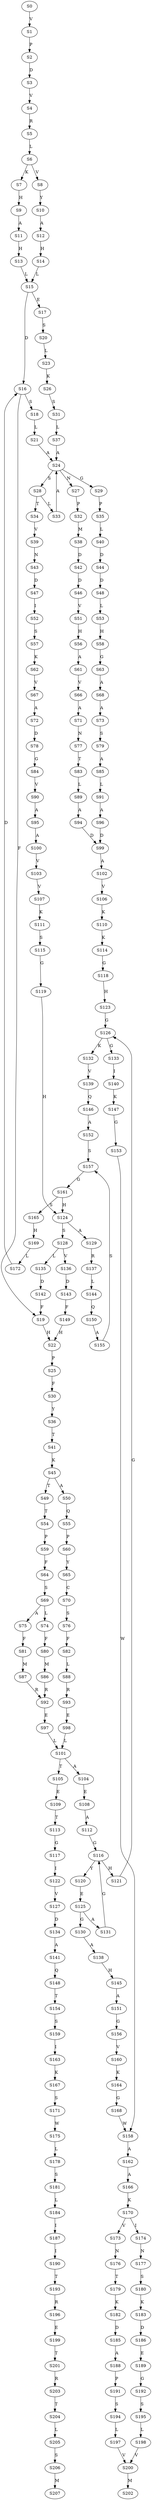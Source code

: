 strict digraph  {
	S0 -> S1 [ label = V ];
	S1 -> S2 [ label = P ];
	S2 -> S3 [ label = D ];
	S3 -> S4 [ label = V ];
	S4 -> S5 [ label = R ];
	S5 -> S6 [ label = L ];
	S6 -> S7 [ label = K ];
	S6 -> S8 [ label = V ];
	S7 -> S9 [ label = H ];
	S8 -> S10 [ label = Y ];
	S9 -> S11 [ label = A ];
	S10 -> S12 [ label = A ];
	S11 -> S13 [ label = H ];
	S12 -> S14 [ label = H ];
	S13 -> S15 [ label = L ];
	S14 -> S15 [ label = L ];
	S15 -> S16 [ label = D ];
	S15 -> S17 [ label = E ];
	S16 -> S18 [ label = S ];
	S16 -> S19 [ label = F ];
	S17 -> S20 [ label = S ];
	S18 -> S21 [ label = L ];
	S19 -> S22 [ label = H ];
	S20 -> S23 [ label = L ];
	S21 -> S24 [ label = A ];
	S22 -> S25 [ label = P ];
	S23 -> S26 [ label = K ];
	S24 -> S27 [ label = N ];
	S24 -> S28 [ label = S ];
	S24 -> S29 [ label = G ];
	S25 -> S30 [ label = F ];
	S26 -> S31 [ label = S ];
	S27 -> S32 [ label = P ];
	S28 -> S33 [ label = L ];
	S28 -> S34 [ label = T ];
	S29 -> S35 [ label = P ];
	S30 -> S36 [ label = Y ];
	S31 -> S37 [ label = L ];
	S32 -> S38 [ label = M ];
	S33 -> S24 [ label = A ];
	S34 -> S39 [ label = V ];
	S35 -> S40 [ label = L ];
	S36 -> S41 [ label = T ];
	S37 -> S24 [ label = A ];
	S38 -> S42 [ label = D ];
	S39 -> S43 [ label = N ];
	S40 -> S44 [ label = D ];
	S41 -> S45 [ label = K ];
	S42 -> S46 [ label = D ];
	S43 -> S47 [ label = D ];
	S44 -> S48 [ label = D ];
	S45 -> S49 [ label = T ];
	S45 -> S50 [ label = A ];
	S46 -> S51 [ label = V ];
	S47 -> S52 [ label = I ];
	S48 -> S53 [ label = L ];
	S49 -> S54 [ label = T ];
	S50 -> S55 [ label = Q ];
	S51 -> S56 [ label = H ];
	S52 -> S57 [ label = S ];
	S53 -> S58 [ label = H ];
	S54 -> S59 [ label = P ];
	S55 -> S60 [ label = P ];
	S56 -> S61 [ label = A ];
	S57 -> S62 [ label = K ];
	S58 -> S63 [ label = G ];
	S59 -> S64 [ label = F ];
	S60 -> S65 [ label = Y ];
	S61 -> S66 [ label = V ];
	S62 -> S67 [ label = V ];
	S63 -> S68 [ label = A ];
	S64 -> S69 [ label = S ];
	S65 -> S70 [ label = C ];
	S66 -> S71 [ label = A ];
	S67 -> S72 [ label = A ];
	S68 -> S73 [ label = A ];
	S69 -> S74 [ label = L ];
	S69 -> S75 [ label = A ];
	S70 -> S76 [ label = S ];
	S71 -> S77 [ label = N ];
	S72 -> S78 [ label = D ];
	S73 -> S79 [ label = S ];
	S74 -> S80 [ label = F ];
	S75 -> S81 [ label = F ];
	S76 -> S82 [ label = F ];
	S77 -> S83 [ label = T ];
	S78 -> S84 [ label = G ];
	S79 -> S85 [ label = A ];
	S80 -> S86 [ label = M ];
	S81 -> S87 [ label = M ];
	S82 -> S88 [ label = L ];
	S83 -> S89 [ label = L ];
	S84 -> S90 [ label = V ];
	S85 -> S91 [ label = L ];
	S86 -> S92 [ label = R ];
	S87 -> S92 [ label = R ];
	S88 -> S93 [ label = R ];
	S89 -> S94 [ label = A ];
	S90 -> S95 [ label = A ];
	S91 -> S96 [ label = A ];
	S92 -> S97 [ label = E ];
	S93 -> S98 [ label = E ];
	S94 -> S99 [ label = D ];
	S95 -> S100 [ label = A ];
	S96 -> S99 [ label = D ];
	S97 -> S101 [ label = L ];
	S98 -> S101 [ label = L ];
	S99 -> S102 [ label = A ];
	S100 -> S103 [ label = V ];
	S101 -> S104 [ label = A ];
	S101 -> S105 [ label = T ];
	S102 -> S106 [ label = V ];
	S103 -> S107 [ label = V ];
	S104 -> S108 [ label = E ];
	S105 -> S109 [ label = E ];
	S106 -> S110 [ label = K ];
	S107 -> S111 [ label = K ];
	S108 -> S112 [ label = A ];
	S109 -> S113 [ label = T ];
	S110 -> S114 [ label = K ];
	S111 -> S115 [ label = S ];
	S112 -> S116 [ label = G ];
	S113 -> S117 [ label = G ];
	S114 -> S118 [ label = G ];
	S115 -> S119 [ label = G ];
	S116 -> S120 [ label = Y ];
	S116 -> S121 [ label = H ];
	S117 -> S122 [ label = I ];
	S118 -> S123 [ label = H ];
	S119 -> S124 [ label = H ];
	S120 -> S125 [ label = E ];
	S121 -> S126 [ label = G ];
	S122 -> S127 [ label = V ];
	S123 -> S126 [ label = G ];
	S124 -> S128 [ label = S ];
	S124 -> S129 [ label = A ];
	S125 -> S130 [ label = G ];
	S125 -> S131 [ label = A ];
	S126 -> S132 [ label = K ];
	S126 -> S133 [ label = G ];
	S127 -> S134 [ label = D ];
	S128 -> S135 [ label = L ];
	S128 -> S136 [ label = V ];
	S129 -> S137 [ label = R ];
	S130 -> S138 [ label = A ];
	S131 -> S116 [ label = G ];
	S132 -> S139 [ label = V ];
	S133 -> S140 [ label = I ];
	S134 -> S141 [ label = A ];
	S135 -> S142 [ label = D ];
	S136 -> S143 [ label = D ];
	S137 -> S144 [ label = L ];
	S138 -> S145 [ label = H ];
	S139 -> S146 [ label = Q ];
	S140 -> S147 [ label = K ];
	S141 -> S148 [ label = Q ];
	S142 -> S19 [ label = F ];
	S143 -> S149 [ label = F ];
	S144 -> S150 [ label = Q ];
	S145 -> S151 [ label = A ];
	S146 -> S152 [ label = A ];
	S147 -> S153 [ label = G ];
	S148 -> S154 [ label = T ];
	S149 -> S22 [ label = H ];
	S150 -> S155 [ label = A ];
	S151 -> S156 [ label = G ];
	S152 -> S157 [ label = S ];
	S153 -> S158 [ label = W ];
	S154 -> S159 [ label = S ];
	S155 -> S157 [ label = S ];
	S156 -> S160 [ label = V ];
	S157 -> S161 [ label = G ];
	S158 -> S162 [ label = A ];
	S159 -> S163 [ label = I ];
	S160 -> S164 [ label = K ];
	S161 -> S124 [ label = H ];
	S161 -> S165 [ label = S ];
	S162 -> S166 [ label = A ];
	S163 -> S167 [ label = K ];
	S164 -> S168 [ label = G ];
	S165 -> S169 [ label = H ];
	S166 -> S170 [ label = K ];
	S167 -> S171 [ label = S ];
	S168 -> S158 [ label = W ];
	S169 -> S172 [ label = L ];
	S170 -> S173 [ label = V ];
	S170 -> S174 [ label = I ];
	S171 -> S175 [ label = W ];
	S172 -> S16 [ label = D ];
	S173 -> S176 [ label = N ];
	S174 -> S177 [ label = N ];
	S175 -> S178 [ label = L ];
	S176 -> S179 [ label = T ];
	S177 -> S180 [ label = S ];
	S178 -> S181 [ label = S ];
	S179 -> S182 [ label = K ];
	S180 -> S183 [ label = K ];
	S181 -> S184 [ label = L ];
	S182 -> S185 [ label = D ];
	S183 -> S186 [ label = D ];
	S184 -> S187 [ label = I ];
	S185 -> S188 [ label = A ];
	S186 -> S189 [ label = E ];
	S187 -> S190 [ label = I ];
	S188 -> S191 [ label = P ];
	S189 -> S192 [ label = G ];
	S190 -> S193 [ label = T ];
	S191 -> S194 [ label = S ];
	S192 -> S195 [ label = S ];
	S193 -> S196 [ label = R ];
	S194 -> S197 [ label = L ];
	S195 -> S198 [ label = L ];
	S196 -> S199 [ label = E ];
	S197 -> S200 [ label = V ];
	S198 -> S200 [ label = V ];
	S199 -> S201 [ label = T ];
	S200 -> S202 [ label = M ];
	S201 -> S203 [ label = R ];
	S203 -> S204 [ label = T ];
	S204 -> S205 [ label = L ];
	S205 -> S206 [ label = S ];
	S206 -> S207 [ label = M ];
}
